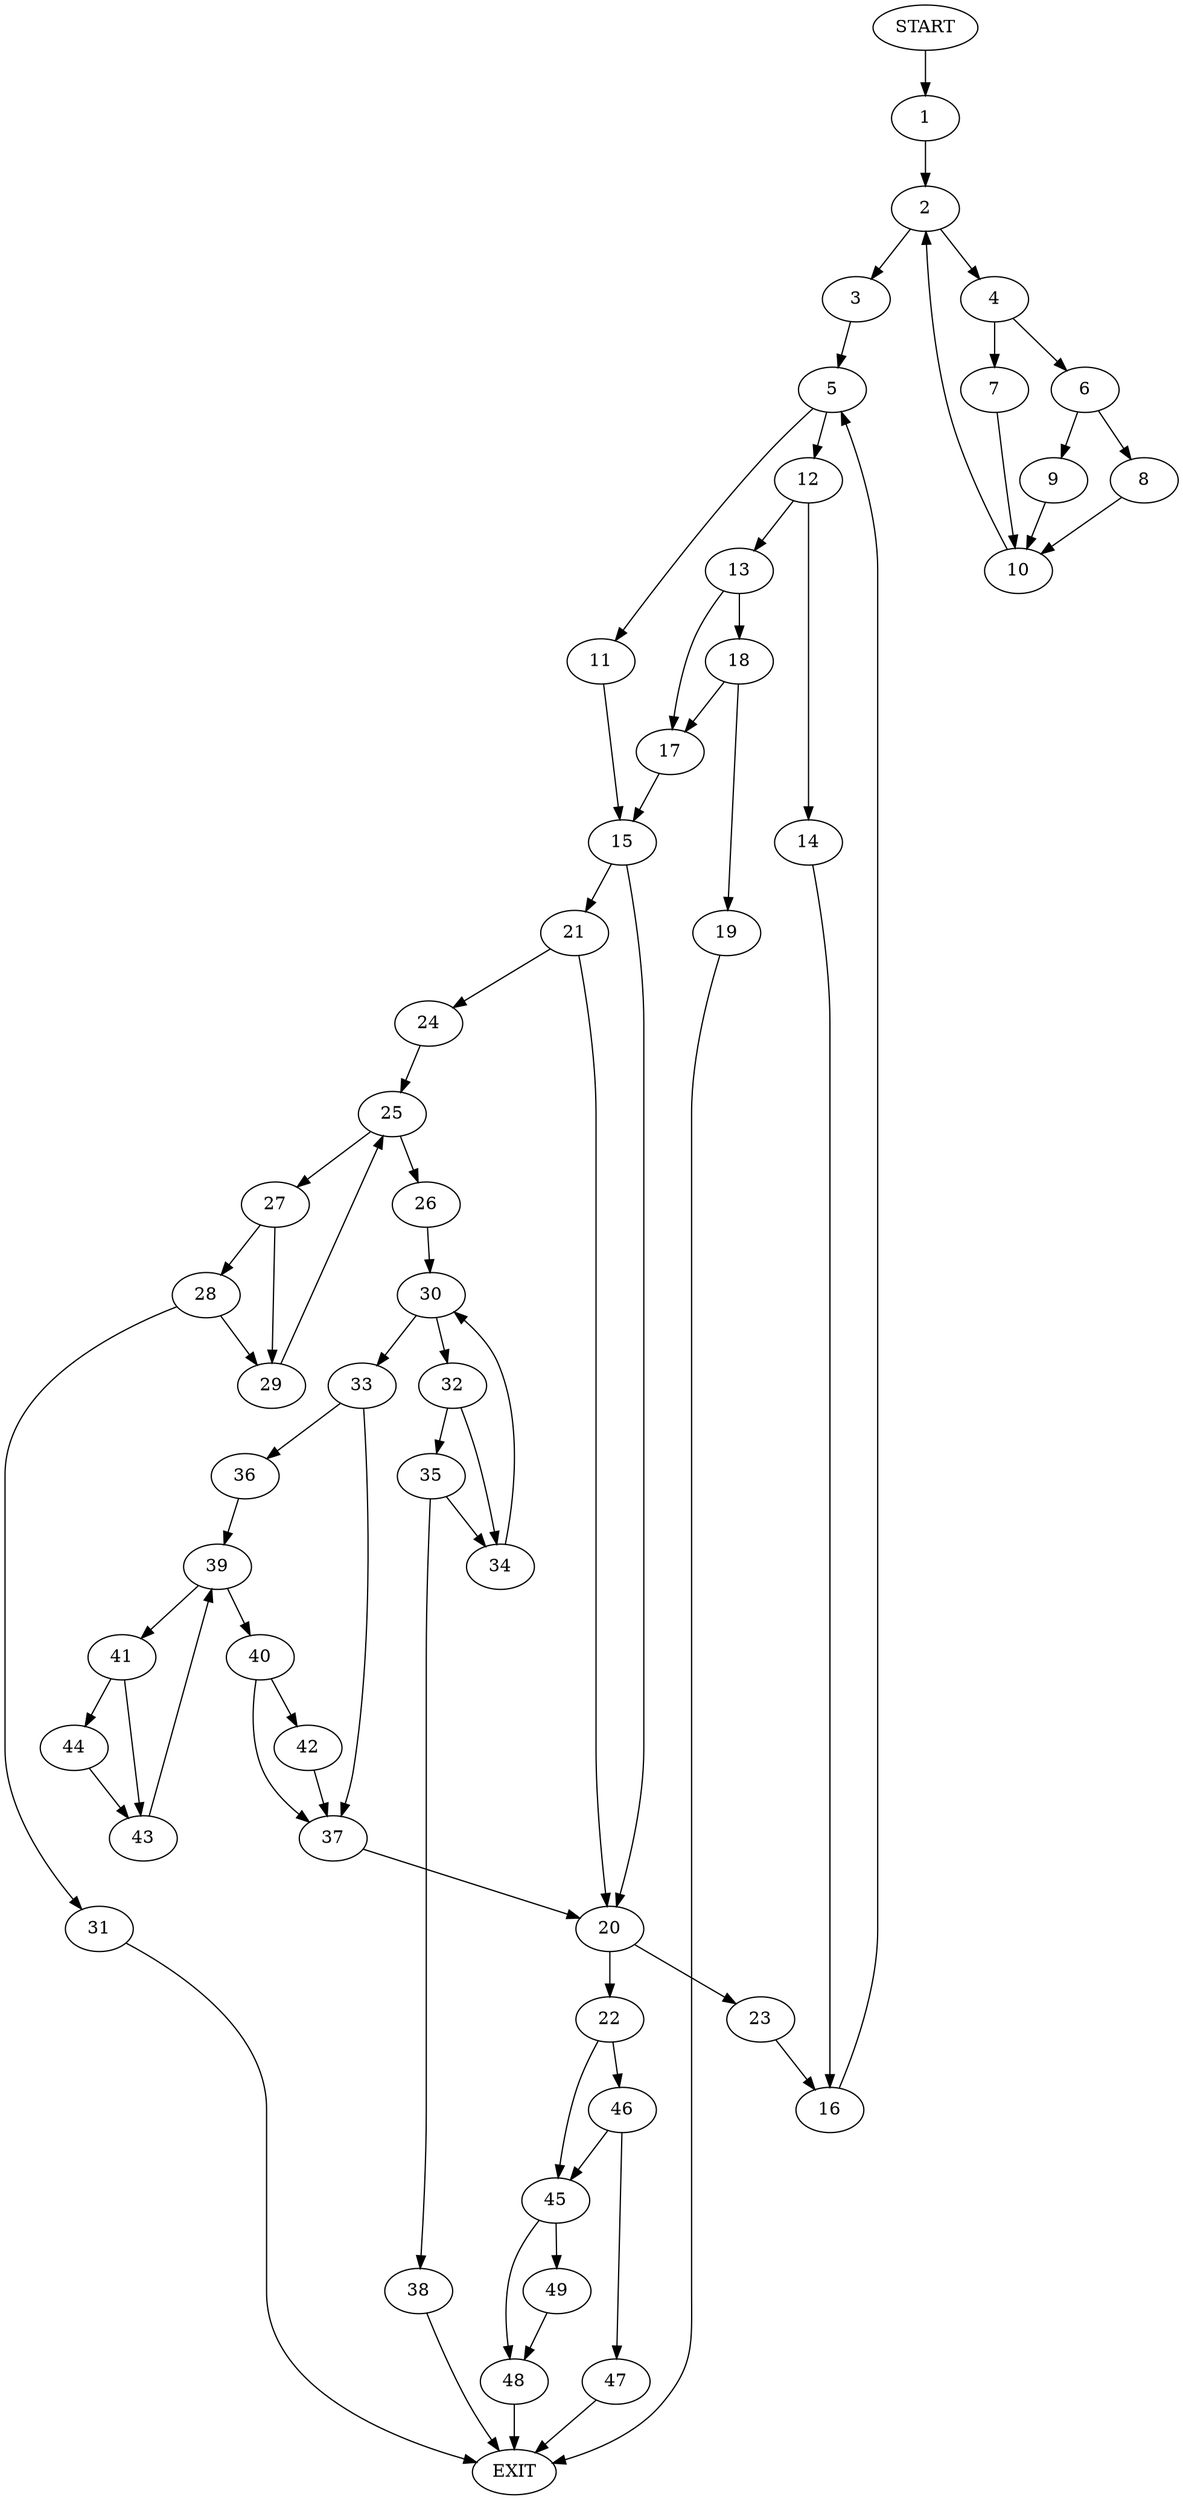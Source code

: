 digraph {
0 [label="START"]
50 [label="EXIT"]
0 -> 1
1 -> 2
2 -> 3
2 -> 4
3 -> 5
4 -> 6
4 -> 7
6 -> 8
6 -> 9
7 -> 10
10 -> 2
9 -> 10
8 -> 10
5 -> 11
5 -> 12
12 -> 13
12 -> 14
11 -> 15
14 -> 16
13 -> 17
13 -> 18
16 -> 5
18 -> 17
18 -> 19
17 -> 15
19 -> 50
15 -> 20
15 -> 21
20 -> 22
20 -> 23
21 -> 20
21 -> 24
24 -> 25
25 -> 26
25 -> 27
27 -> 28
27 -> 29
26 -> 30
29 -> 25
28 -> 31
28 -> 29
31 -> 50
30 -> 32
30 -> 33
32 -> 34
32 -> 35
33 -> 36
33 -> 37
35 -> 38
35 -> 34
34 -> 30
38 -> 50
36 -> 39
37 -> 20
39 -> 40
39 -> 41
40 -> 42
40 -> 37
41 -> 43
41 -> 44
44 -> 43
43 -> 39
42 -> 37
22 -> 45
22 -> 46
23 -> 16
46 -> 45
46 -> 47
45 -> 48
45 -> 49
47 -> 50
49 -> 48
48 -> 50
}
